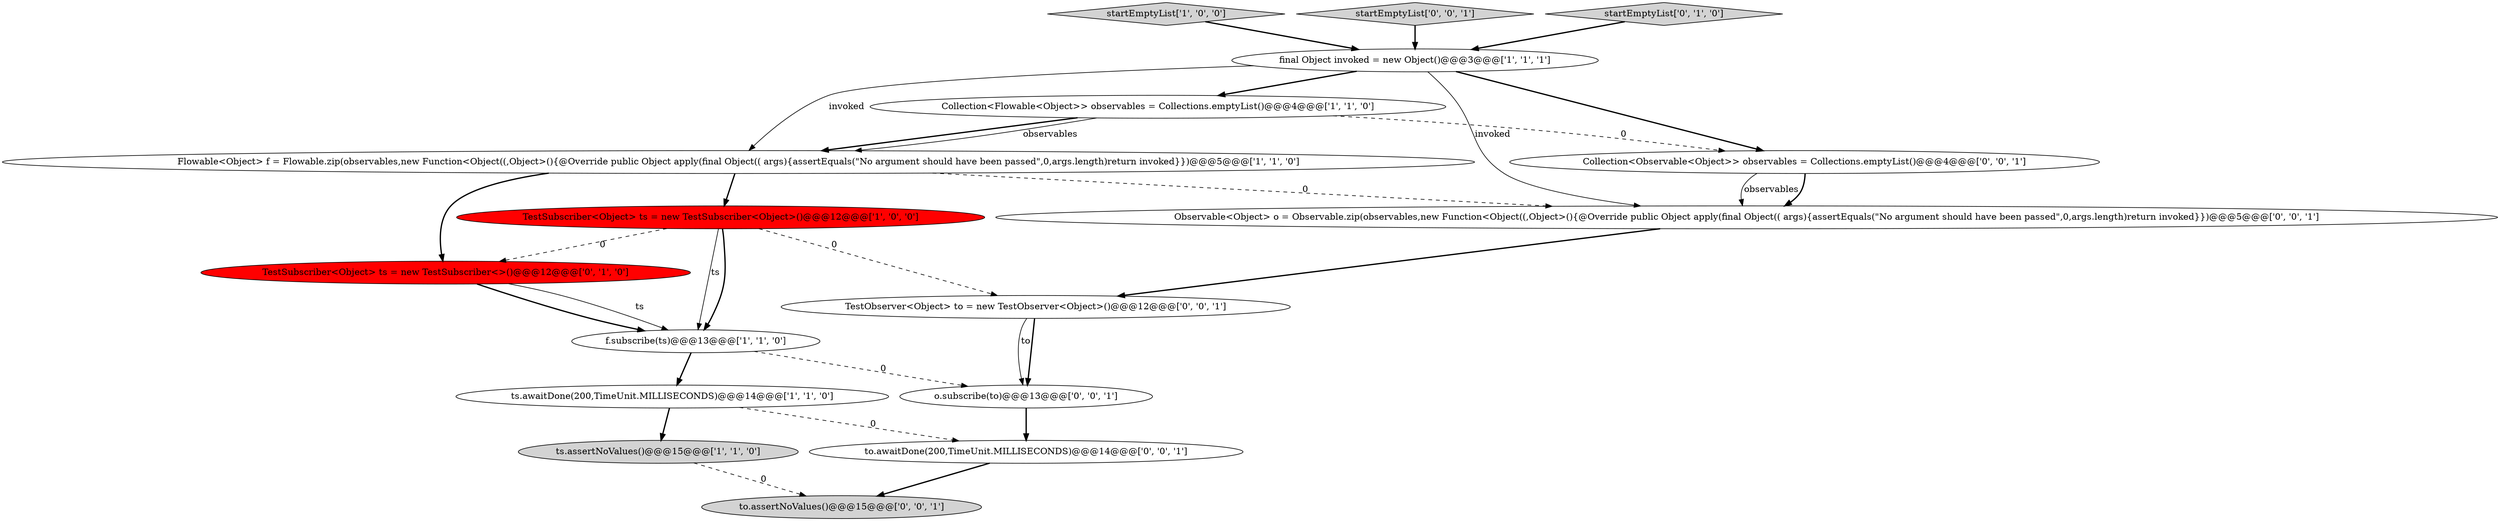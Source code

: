 digraph {
3 [style = filled, label = "Flowable<Object> f = Flowable.zip(observables,new Function<Object((,Object>(){@Override public Object apply(final Object(( args){assertEquals(\"No argument should have been passed\",0,args.length)return invoked}})@@@5@@@['1', '1', '0']", fillcolor = white, shape = ellipse image = "AAA0AAABBB1BBB"];
1 [style = filled, label = "startEmptyList['1', '0', '0']", fillcolor = lightgray, shape = diamond image = "AAA0AAABBB1BBB"];
14 [style = filled, label = "TestObserver<Object> to = new TestObserver<Object>()@@@12@@@['0', '0', '1']", fillcolor = white, shape = ellipse image = "AAA0AAABBB3BBB"];
8 [style = filled, label = "TestSubscriber<Object> ts = new TestSubscriber<>()@@@12@@@['0', '1', '0']", fillcolor = red, shape = ellipse image = "AAA1AAABBB2BBB"];
13 [style = filled, label = "o.subscribe(to)@@@13@@@['0', '0', '1']", fillcolor = white, shape = ellipse image = "AAA0AAABBB3BBB"];
5 [style = filled, label = "TestSubscriber<Object> ts = new TestSubscriber<Object>()@@@12@@@['1', '0', '0']", fillcolor = red, shape = ellipse image = "AAA1AAABBB1BBB"];
10 [style = filled, label = "startEmptyList['0', '0', '1']", fillcolor = lightgray, shape = diamond image = "AAA0AAABBB3BBB"];
0 [style = filled, label = "ts.assertNoValues()@@@15@@@['1', '1', '0']", fillcolor = lightgray, shape = ellipse image = "AAA0AAABBB1BBB"];
2 [style = filled, label = "final Object invoked = new Object()@@@3@@@['1', '1', '1']", fillcolor = white, shape = ellipse image = "AAA0AAABBB1BBB"];
11 [style = filled, label = "Observable<Object> o = Observable.zip(observables,new Function<Object((,Object>(){@Override public Object apply(final Object(( args){assertEquals(\"No argument should have been passed\",0,args.length)return invoked}})@@@5@@@['0', '0', '1']", fillcolor = white, shape = ellipse image = "AAA0AAABBB3BBB"];
15 [style = filled, label = "Collection<Observable<Object>> observables = Collections.emptyList()@@@4@@@['0', '0', '1']", fillcolor = white, shape = ellipse image = "AAA0AAABBB3BBB"];
6 [style = filled, label = "f.subscribe(ts)@@@13@@@['1', '1', '0']", fillcolor = white, shape = ellipse image = "AAA0AAABBB1BBB"];
9 [style = filled, label = "startEmptyList['0', '1', '0']", fillcolor = lightgray, shape = diamond image = "AAA0AAABBB2BBB"];
4 [style = filled, label = "Collection<Flowable<Object>> observables = Collections.emptyList()@@@4@@@['1', '1', '0']", fillcolor = white, shape = ellipse image = "AAA0AAABBB1BBB"];
16 [style = filled, label = "to.assertNoValues()@@@15@@@['0', '0', '1']", fillcolor = lightgray, shape = ellipse image = "AAA0AAABBB3BBB"];
7 [style = filled, label = "ts.awaitDone(200,TimeUnit.MILLISECONDS)@@@14@@@['1', '1', '0']", fillcolor = white, shape = ellipse image = "AAA0AAABBB1BBB"];
12 [style = filled, label = "to.awaitDone(200,TimeUnit.MILLISECONDS)@@@14@@@['0', '0', '1']", fillcolor = white, shape = ellipse image = "AAA0AAABBB3BBB"];
4->3 [style = bold, label=""];
5->14 [style = dashed, label="0"];
11->14 [style = bold, label=""];
9->2 [style = bold, label=""];
0->16 [style = dashed, label="0"];
7->0 [style = bold, label=""];
8->6 [style = bold, label=""];
12->16 [style = bold, label=""];
2->4 [style = bold, label=""];
5->6 [style = solid, label="ts"];
4->3 [style = solid, label="observables"];
3->5 [style = bold, label=""];
14->13 [style = solid, label="to"];
15->11 [style = solid, label="observables"];
13->12 [style = bold, label=""];
6->13 [style = dashed, label="0"];
5->6 [style = bold, label=""];
15->11 [style = bold, label=""];
4->15 [style = dashed, label="0"];
3->8 [style = bold, label=""];
8->6 [style = solid, label="ts"];
2->15 [style = bold, label=""];
7->12 [style = dashed, label="0"];
5->8 [style = dashed, label="0"];
10->2 [style = bold, label=""];
1->2 [style = bold, label=""];
2->3 [style = solid, label="invoked"];
14->13 [style = bold, label=""];
2->11 [style = solid, label="invoked"];
6->7 [style = bold, label=""];
3->11 [style = dashed, label="0"];
}

